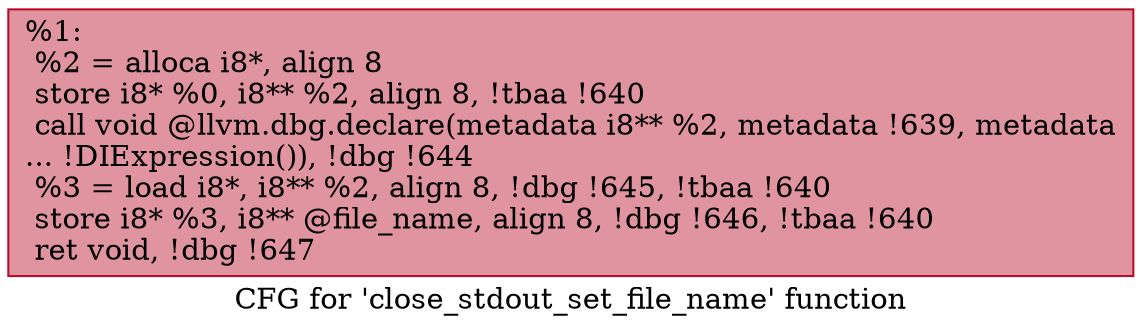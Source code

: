 digraph "CFG for 'close_stdout_set_file_name' function" {
	label="CFG for 'close_stdout_set_file_name' function";

	Node0x168cfa0 [shape=record,color="#b70d28ff", style=filled, fillcolor="#b70d2870",label="{%1:\l  %2 = alloca i8*, align 8\l  store i8* %0, i8** %2, align 8, !tbaa !640\l  call void @llvm.dbg.declare(metadata i8** %2, metadata !639, metadata\l... !DIExpression()), !dbg !644\l  %3 = load i8*, i8** %2, align 8, !dbg !645, !tbaa !640\l  store i8* %3, i8** @file_name, align 8, !dbg !646, !tbaa !640\l  ret void, !dbg !647\l}"];
}
